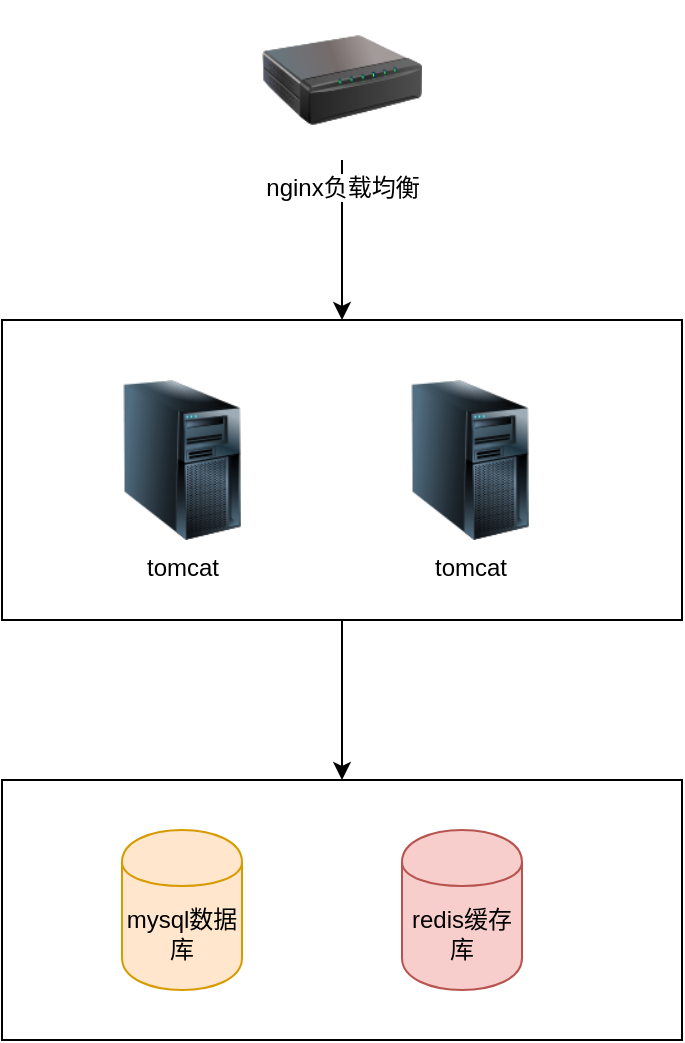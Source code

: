 <mxfile version="12.8.2" type="github">
  <diagram id="KRVBuScQWfaDWm9XU1nD" name="第 1 页">
    <mxGraphModel dx="932" dy="508" grid="1" gridSize="10" guides="1" tooltips="1" connect="1" arrows="1" fold="1" page="1" pageScale="1" pageWidth="827" pageHeight="1169" math="0" shadow="0">
      <root>
        <mxCell id="0" />
        <mxCell id="1" parent="0" />
        <mxCell id="pa322UCceHFlI3Zd3KV8-10" value="" style="rounded=0;whiteSpace=wrap;html=1;" vertex="1" parent="1">
          <mxGeometry x="140" y="470" width="340" height="130" as="geometry" />
        </mxCell>
        <mxCell id="pa322UCceHFlI3Zd3KV8-11" style="edgeStyle=orthogonalEdgeStyle;rounded=0;orthogonalLoop=1;jettySize=auto;html=1;exitX=0.5;exitY=1;exitDx=0;exitDy=0;entryX=0.5;entryY=0;entryDx=0;entryDy=0;" edge="1" parent="1" source="pa322UCceHFlI3Zd3KV8-4" target="pa322UCceHFlI3Zd3KV8-10">
          <mxGeometry relative="1" as="geometry" />
        </mxCell>
        <mxCell id="pa322UCceHFlI3Zd3KV8-4" value="" style="rounded=0;whiteSpace=wrap;html=1;" vertex="1" parent="1">
          <mxGeometry x="140" y="240" width="340" height="150" as="geometry" />
        </mxCell>
        <mxCell id="pa322UCceHFlI3Zd3KV8-1" value="tomcat" style="image;html=1;labelBackgroundColor=#ffffff;image=img/lib/clip_art/computers/Server_Tower_128x128.png" vertex="1" parent="1">
          <mxGeometry x="190" y="270" width="80" height="80" as="geometry" />
        </mxCell>
        <mxCell id="pa322UCceHFlI3Zd3KV8-2" value="tomcat" style="image;html=1;labelBackgroundColor=#ffffff;image=img/lib/clip_art/computers/Server_Tower_128x128.png" vertex="1" parent="1">
          <mxGeometry x="334" y="270" width="80" height="80" as="geometry" />
        </mxCell>
        <mxCell id="pa322UCceHFlI3Zd3KV8-5" style="edgeStyle=orthogonalEdgeStyle;rounded=0;orthogonalLoop=1;jettySize=auto;html=1;exitX=0.5;exitY=1;exitDx=0;exitDy=0;entryX=0.5;entryY=0;entryDx=0;entryDy=0;" edge="1" parent="1" source="pa322UCceHFlI3Zd3KV8-3" target="pa322UCceHFlI3Zd3KV8-4">
          <mxGeometry relative="1" as="geometry" />
        </mxCell>
        <mxCell id="pa322UCceHFlI3Zd3KV8-3" value="nginx负载均衡" style="image;html=1;labelBackgroundColor=#ffffff;image=img/lib/clip_art/networking/Print_Server_128x128.png" vertex="1" parent="1">
          <mxGeometry x="270" y="80" width="80" height="80" as="geometry" />
        </mxCell>
        <mxCell id="pa322UCceHFlI3Zd3KV8-6" value="mysql数据库" style="shape=cylinder;whiteSpace=wrap;html=1;boundedLbl=1;backgroundOutline=1;fillColor=#ffe6cc;strokeColor=#d79b00;" vertex="1" parent="1">
          <mxGeometry x="200" y="495" width="60" height="80" as="geometry" />
        </mxCell>
        <mxCell id="pa322UCceHFlI3Zd3KV8-7" value="redis缓存库" style="shape=cylinder;whiteSpace=wrap;html=1;boundedLbl=1;backgroundOutline=1;fillColor=#f8cecc;strokeColor=#b85450;" vertex="1" parent="1">
          <mxGeometry x="340" y="495" width="60" height="80" as="geometry" />
        </mxCell>
      </root>
    </mxGraphModel>
  </diagram>
</mxfile>
